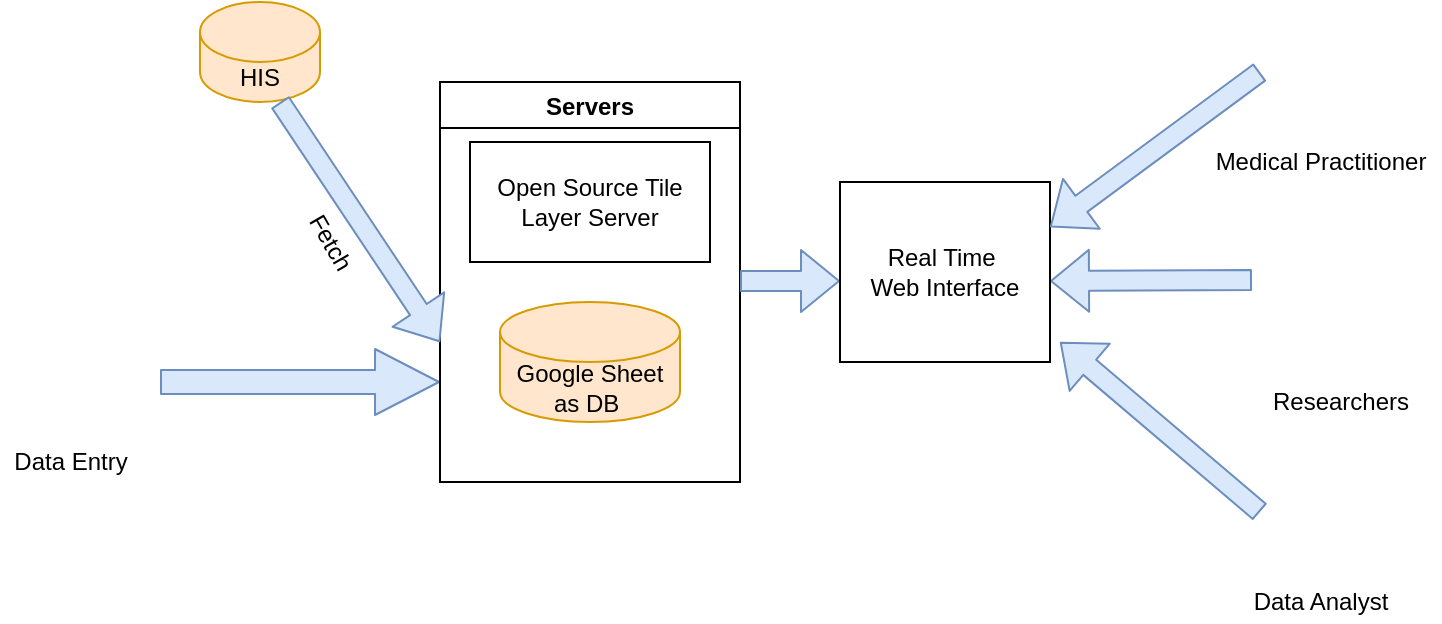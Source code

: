 <mxfile version="15.2.9" type="device"><diagram id="yalSadnOxYp_NMtue8cb" name="Page-1"><mxGraphModel dx="868" dy="1493" grid="1" gridSize="10" guides="1" tooltips="1" connect="1" arrows="1" fold="1" page="1" pageScale="1" pageWidth="850" pageHeight="1100" math="0" shadow="0"><root><mxCell id="0"/><mxCell id="1" parent="0"/><mxCell id="0PxZrKNvUvftw-he-mLp-7" value="HIS" style="shape=cylinder3;whiteSpace=wrap;html=1;boundedLbl=1;backgroundOutline=1;size=15;fillColor=#ffe6cc;strokeColor=#d79b00;" vertex="1" parent="1"><mxGeometry x="170" y="-430" width="60" height="50" as="geometry"/></mxCell><mxCell id="0PxZrKNvUvftw-he-mLp-10" value="" style="shape=flexArrow;endArrow=classic;html=1;fillColor=#dae8fc;strokeColor=#6c8ebf;width=12;endSize=10.33;" edge="1" parent="1"><mxGeometry width="50" height="50" relative="1" as="geometry"><mxPoint x="150" y="-240" as="sourcePoint"/><mxPoint x="290" y="-240" as="targetPoint"/></mxGeometry></mxCell><mxCell id="0PxZrKNvUvftw-he-mLp-12" value="&lt;span&gt;Fetch&lt;/span&gt;" style="text;html=1;align=center;verticalAlign=middle;resizable=0;points=[];autosize=1;strokeColor=none;fillColor=none;rotation=60;" vertex="1" parent="1"><mxGeometry x="210" y="-320" width="50" height="20" as="geometry"/></mxCell><mxCell id="0PxZrKNvUvftw-he-mLp-16" value="" style="shape=flexArrow;endArrow=classic;html=1;fillColor=#dae8fc;strokeColor=#6c8ebf;exitX=-0.05;exitY=0.363;exitDx=0;exitDy=0;exitPerimeter=0;" edge="1" parent="1" source="0PxZrKNvUvftw-he-mLp-28"><mxGeometry width="50" height="50" relative="1" as="geometry"><mxPoint x="675" y="-290.5" as="sourcePoint"/><mxPoint x="595" y="-290.5" as="targetPoint"/></mxGeometry></mxCell><mxCell id="0PxZrKNvUvftw-he-mLp-18" value="Servers" style="swimlane;" vertex="1" parent="1"><mxGeometry x="290" y="-390" width="150" height="200" as="geometry"/></mxCell><mxCell id="0PxZrKNvUvftw-he-mLp-1" value="Google Sheet as DB&amp;nbsp;" style="shape=cylinder3;whiteSpace=wrap;html=1;boundedLbl=1;backgroundOutline=1;size=15;fillColor=#ffe6cc;strokeColor=#d79b00;" vertex="1" parent="0PxZrKNvUvftw-he-mLp-18"><mxGeometry x="30" y="110" width="90" height="60" as="geometry"/></mxCell><mxCell id="0PxZrKNvUvftw-he-mLp-19" value="Open Source Tile Layer Server" style="whiteSpace=wrap;html=1;" vertex="1" parent="0PxZrKNvUvftw-he-mLp-18"><mxGeometry x="15" y="30" width="120" height="60" as="geometry"/></mxCell><mxCell id="0PxZrKNvUvftw-he-mLp-22" value="" style="shape=flexArrow;endArrow=classic;html=1;exitX=0.667;exitY=1;exitDx=0;exitDy=0;exitPerimeter=0;fillColor=#dae8fc;strokeColor=#6c8ebf;" edge="1" parent="1" source="0PxZrKNvUvftw-he-mLp-7"><mxGeometry width="50" height="50" relative="1" as="geometry"><mxPoint x="400" y="-280" as="sourcePoint"/><mxPoint x="290" y="-260" as="targetPoint"/></mxGeometry></mxCell><mxCell id="0PxZrKNvUvftw-he-mLp-24" value="" style="shape=flexArrow;endArrow=classic;html=1;fillColor=#dae8fc;strokeColor=#6c8ebf;" edge="1" parent="1"><mxGeometry width="50" height="50" relative="1" as="geometry"><mxPoint x="440" y="-290.5" as="sourcePoint"/><mxPoint x="490" y="-290.5" as="targetPoint"/></mxGeometry></mxCell><mxCell id="0PxZrKNvUvftw-he-mLp-25" value="Real Time&amp;nbsp;&lt;br&gt;Web Interface" style="rounded=0;whiteSpace=wrap;html=1;" vertex="1" parent="1"><mxGeometry x="490" y="-340" width="105" height="90" as="geometry"/></mxCell><mxCell id="0PxZrKNvUvftw-he-mLp-26" value="" style="shape=image;imageAspect=0;aspect=fixed;verticalLabelPosition=bottom;verticalAlign=top;image=https://cdn2.iconfinder.com/data/icons/medical-services-set-4/256/Male_Doctor-512.png;" vertex="1" parent="1"><mxGeometry x="700" y="-430" width="70" height="70" as="geometry"/></mxCell><mxCell id="0PxZrKNvUvftw-he-mLp-27" value="" style="shape=image;imageAspect=0;aspect=fixed;verticalLabelPosition=bottom;verticalAlign=top;image=https://encrypted-tbn0.gstatic.com/images?q=tbn:ANd9GcS5vbAFMinvG_f5XXyMDCXYCjG-OVFo-Gg5mw&amp;usqp=CAU;" vertex="1" parent="1"><mxGeometry x="700" y="-210" width="70" height="70" as="geometry"/></mxCell><mxCell id="0PxZrKNvUvftw-he-mLp-28" value="" style="shape=image;imageAspect=0;aspect=fixed;verticalLabelPosition=bottom;verticalAlign=top;image=https://cdn-icons-png.flaticon.com/512/1803/1803210.png;" vertex="1" parent="1"><mxGeometry x="700" y="-320" width="80" height="80" as="geometry"/></mxCell><mxCell id="0PxZrKNvUvftw-he-mLp-29" value="Medical Practitioner" style="text;html=1;align=center;verticalAlign=middle;resizable=0;points=[];autosize=1;strokeColor=none;fillColor=none;" vertex="1" parent="1"><mxGeometry x="670" y="-360" width="120" height="20" as="geometry"/></mxCell><mxCell id="0PxZrKNvUvftw-he-mLp-32" value="Data Analyst" style="text;html=1;align=center;verticalAlign=middle;resizable=0;points=[];autosize=1;strokeColor=none;fillColor=none;" vertex="1" parent="1"><mxGeometry x="690" y="-140" width="80" height="20" as="geometry"/></mxCell><mxCell id="0PxZrKNvUvftw-he-mLp-33" value="Researchers" style="text;html=1;align=center;verticalAlign=middle;resizable=0;points=[];autosize=1;strokeColor=none;fillColor=none;" vertex="1" parent="1"><mxGeometry x="700" y="-240" width="80" height="20" as="geometry"/></mxCell><mxCell id="0PxZrKNvUvftw-he-mLp-34" value="" style="shape=flexArrow;endArrow=classic;html=1;fillColor=#dae8fc;strokeColor=#6c8ebf;exitX=0;exitY=0.5;exitDx=0;exitDy=0;" edge="1" parent="1" source="0PxZrKNvUvftw-he-mLp-27"><mxGeometry width="50" height="50" relative="1" as="geometry"><mxPoint x="685" y="-280.5" as="sourcePoint"/><mxPoint x="600" y="-260" as="targetPoint"/></mxGeometry></mxCell><mxCell id="0PxZrKNvUvftw-he-mLp-35" value="" style="shape=flexArrow;endArrow=classic;html=1;fillColor=#dae8fc;strokeColor=#6c8ebf;exitX=0;exitY=0.5;exitDx=0;exitDy=0;entryX=1;entryY=0.25;entryDx=0;entryDy=0;" edge="1" parent="1" source="0PxZrKNvUvftw-he-mLp-26" target="0PxZrKNvUvftw-he-mLp-25"><mxGeometry width="50" height="50" relative="1" as="geometry"><mxPoint x="710" y="-165" as="sourcePoint"/><mxPoint x="610" y="-250" as="targetPoint"/></mxGeometry></mxCell><mxCell id="0PxZrKNvUvftw-he-mLp-36" value="" style="shape=image;imageAspect=0;aspect=fixed;verticalLabelPosition=bottom;verticalAlign=top;image=https://static.thenounproject.com/png/36235-200.png;" vertex="1" parent="1"><mxGeometry x="70" y="-290" width="80" height="80" as="geometry"/></mxCell><mxCell id="0PxZrKNvUvftw-he-mLp-37" value="Data Entry" style="text;html=1;align=center;verticalAlign=middle;resizable=0;points=[];autosize=1;strokeColor=none;fillColor=none;" vertex="1" parent="1"><mxGeometry x="70" y="-210" width="70" height="20" as="geometry"/></mxCell></root></mxGraphModel></diagram></mxfile>
